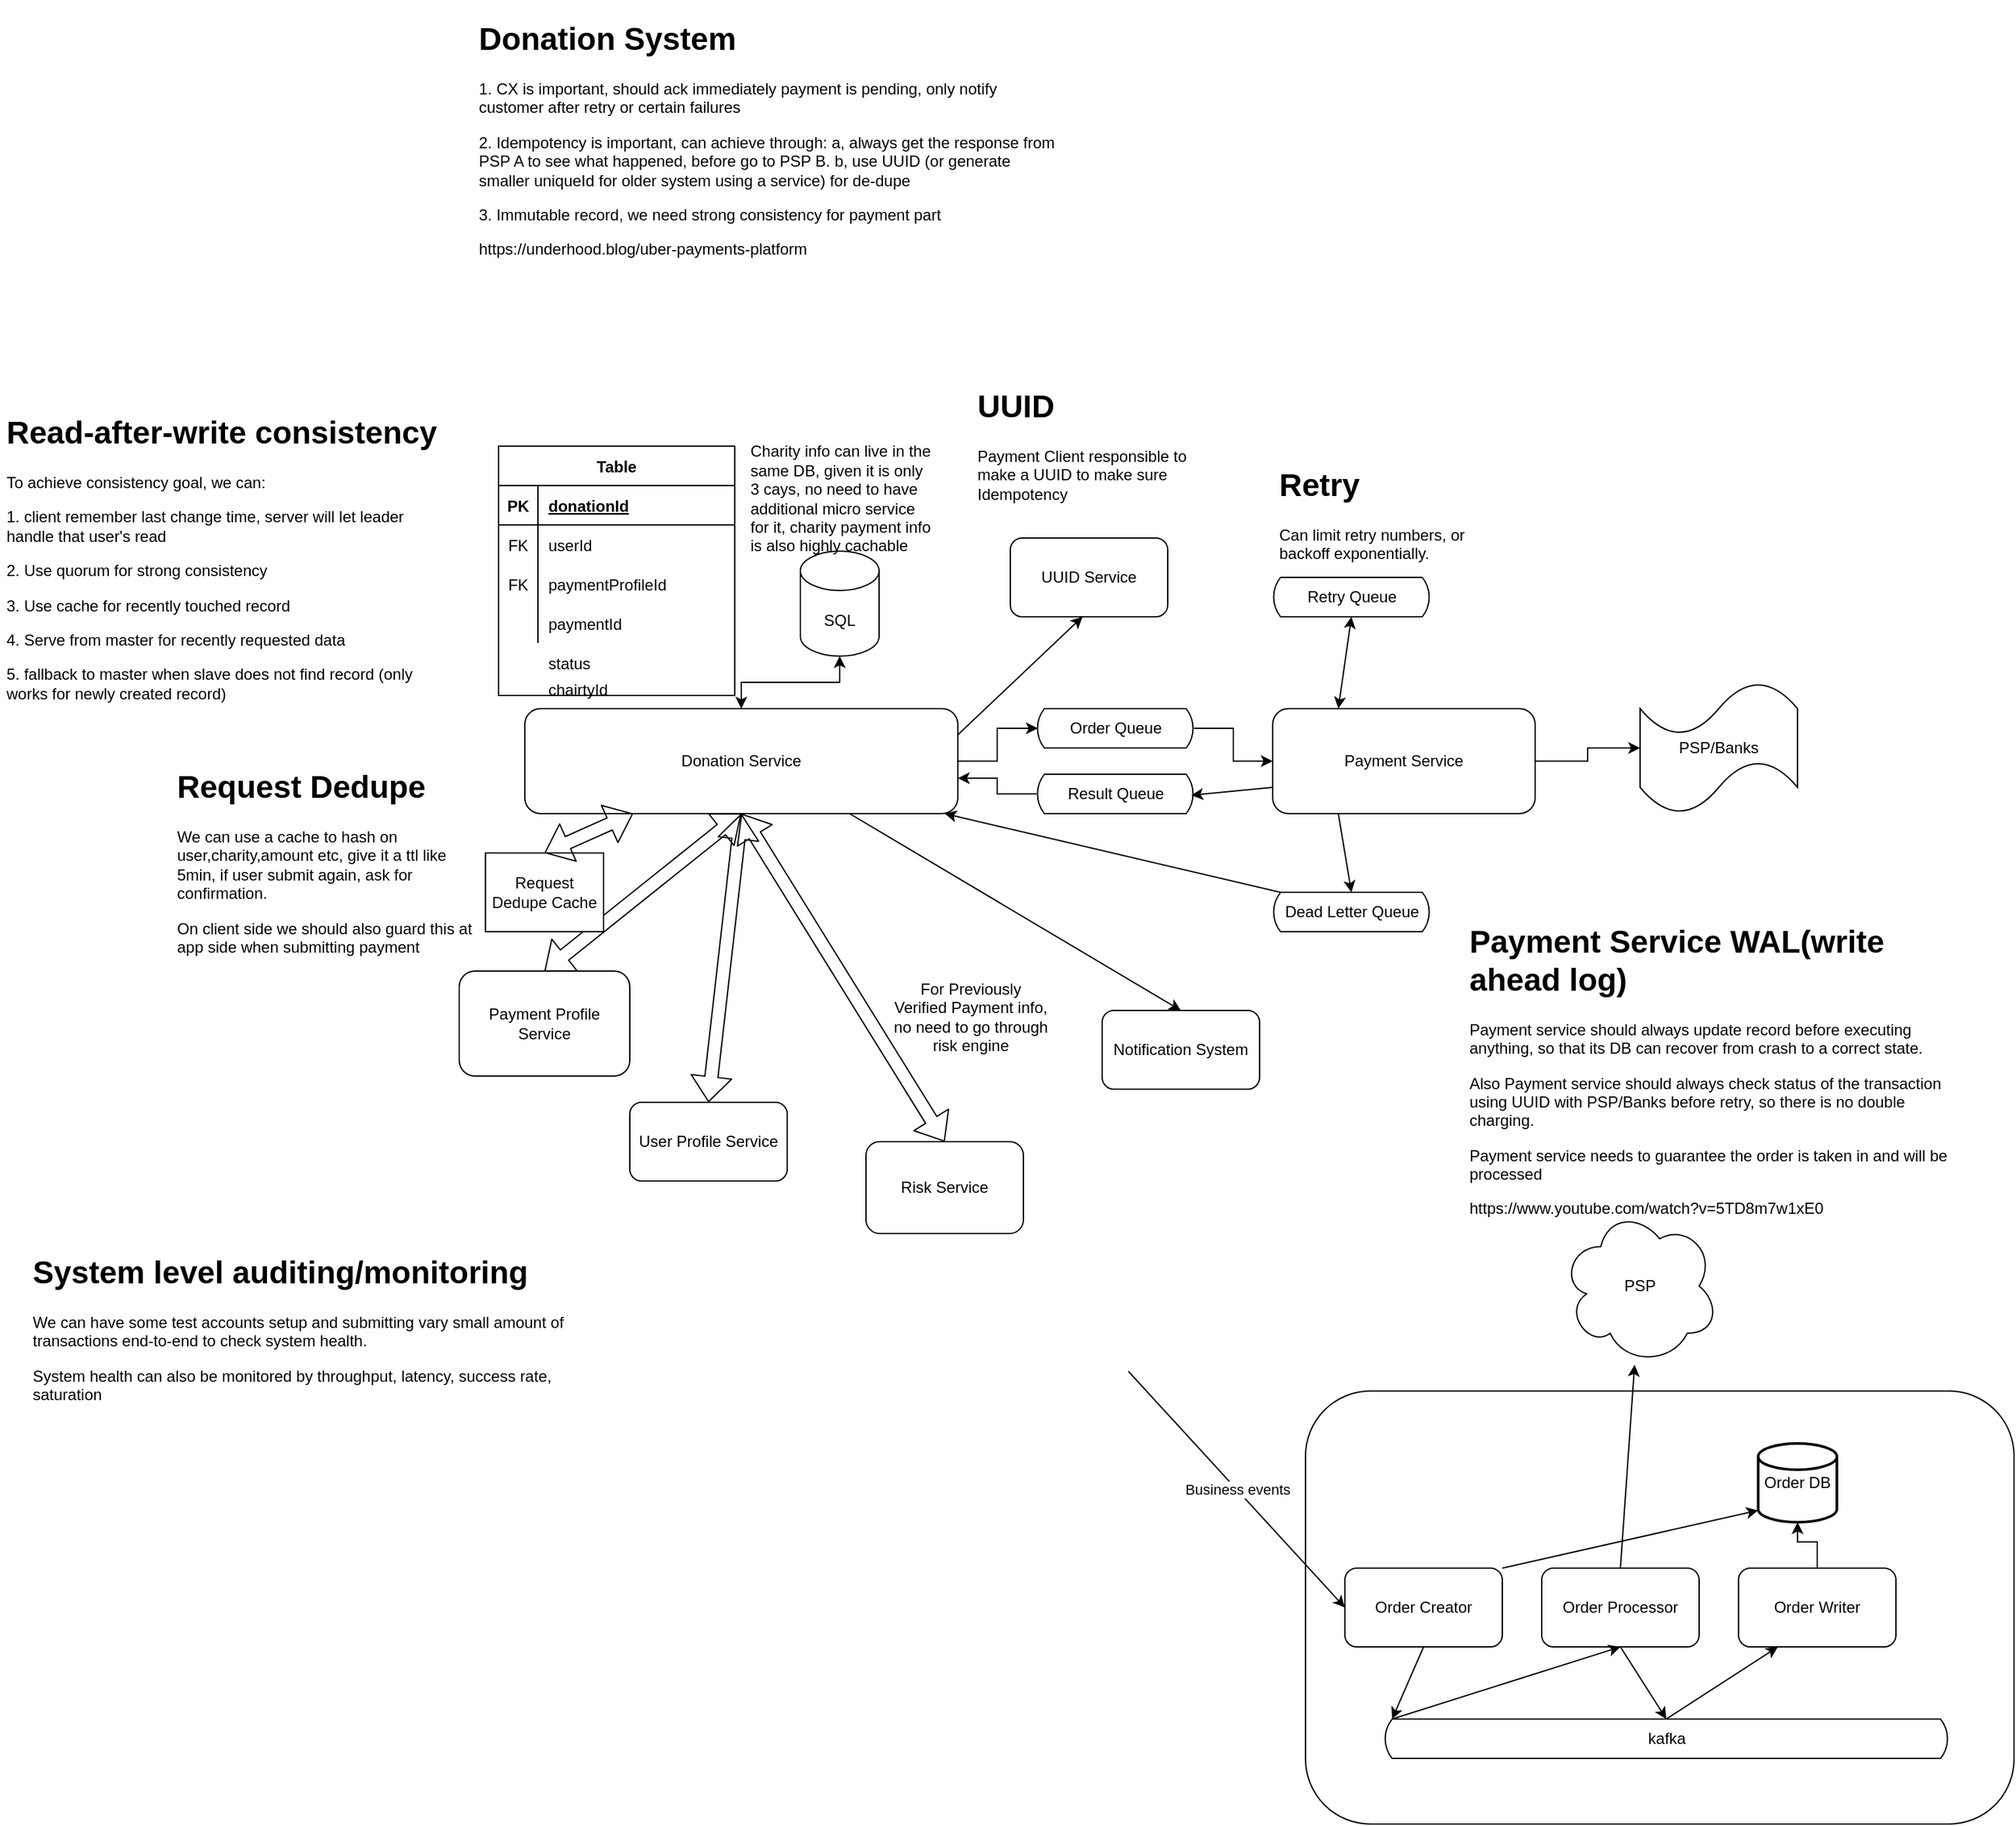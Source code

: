 <mxfile version="14.9.6" type="device"><diagram id="NNUxlfDfot6DG8Dg7RC_" name="Page-1"><mxGraphModel dx="1613" dy="562" grid="1" gridSize="10" guides="1" tooltips="1" connect="1" arrows="1" fold="1" page="1" pageScale="1" pageWidth="850" pageHeight="1100" math="0" shadow="0"><root><mxCell id="0"/><mxCell id="1" parent="0"/><mxCell id="djj8S5eklnp7ArsUxrCl-1" value="&lt;h1&gt;Donation System&lt;/h1&gt;&lt;p&gt;1. CX is important, should ack immediately payment is pending, only notify customer after retry or certain failures&lt;/p&gt;&lt;p&gt;2. Idempotency is important, can achieve through: a, always get the response from PSP A to see what happened, before go to PSP B. b, use UUID (or generate smaller uniqueId for older system using a service) for de-dupe&amp;nbsp;&lt;/p&gt;&lt;p&gt;3. Immutable record, we need strong consistency for payment part&lt;/p&gt;&lt;p&gt;https://underhood.blog/uber-payments-platform&lt;br&gt;&lt;/p&gt;" style="text;html=1;strokeColor=none;fillColor=none;spacing=5;spacingTop=-20;whiteSpace=wrap;overflow=hidden;rounded=0;" parent="1" vertex="1"><mxGeometry x="50" y="30" width="450" height="240" as="geometry"/></mxCell><mxCell id="djj8S5eklnp7ArsUxrCl-2" value="Payment Profile Service" style="rounded=1;whiteSpace=wrap;html=1;" parent="1" vertex="1"><mxGeometry x="40" y="760" width="130" height="80" as="geometry"/></mxCell><mxCell id="svQoWC8Zl8n3yc6dLX4H-12" value="" style="edgeStyle=orthogonalEdgeStyle;rounded=0;orthogonalLoop=1;jettySize=auto;html=1;entryX=0.008;entryY=0.5;entryDx=0;entryDy=0;entryPerimeter=0;" parent="1" source="svQoWC8Zl8n3yc6dLX4H-1" target="svQoWC8Zl8n3yc6dLX4H-3" edge="1"><mxGeometry relative="1" as="geometry"/></mxCell><mxCell id="svQoWC8Zl8n3yc6dLX4H-15" value="" style="edgeStyle=orthogonalEdgeStyle;rounded=0;orthogonalLoop=1;jettySize=auto;html=1;" parent="1" source="svQoWC8Zl8n3yc6dLX4H-1" target="svQoWC8Zl8n3yc6dLX4H-2" edge="1"><mxGeometry relative="1" as="geometry"/></mxCell><mxCell id="svQoWC8Zl8n3yc6dLX4H-1" value="Donation Service" style="rounded=1;whiteSpace=wrap;html=1;" parent="1" vertex="1"><mxGeometry x="90" y="560" width="330" height="80" as="geometry"/></mxCell><mxCell id="svQoWC8Zl8n3yc6dLX4H-16" value="" style="edgeStyle=orthogonalEdgeStyle;rounded=0;orthogonalLoop=1;jettySize=auto;html=1;" parent="1" source="svQoWC8Zl8n3yc6dLX4H-2" target="svQoWC8Zl8n3yc6dLX4H-1" edge="1"><mxGeometry relative="1" as="geometry"/></mxCell><mxCell id="svQoWC8Zl8n3yc6dLX4H-2" value="SQL" style="shape=cylinder3;whiteSpace=wrap;html=1;boundedLbl=1;backgroundOutline=1;size=15;" parent="1" vertex="1"><mxGeometry x="300" y="440" width="60" height="80" as="geometry"/></mxCell><mxCell id="svQoWC8Zl8n3yc6dLX4H-10" value="" style="edgeStyle=orthogonalEdgeStyle;rounded=0;orthogonalLoop=1;jettySize=auto;html=1;" parent="1" source="svQoWC8Zl8n3yc6dLX4H-3" target="svQoWC8Zl8n3yc6dLX4H-4" edge="1"><mxGeometry relative="1" as="geometry"/></mxCell><mxCell id="svQoWC8Zl8n3yc6dLX4H-3" value="Order Queue" style="html=1;dashed=0;whitespace=wrap;shape=mxgraph.dfd.loop" parent="1" vertex="1"><mxGeometry x="480" y="560" width="120" height="30" as="geometry"/></mxCell><mxCell id="svQoWC8Zl8n3yc6dLX4H-21" value="" style="edgeStyle=orthogonalEdgeStyle;rounded=0;orthogonalLoop=1;jettySize=auto;html=1;" parent="1" source="svQoWC8Zl8n3yc6dLX4H-4" target="svQoWC8Zl8n3yc6dLX4H-20" edge="1"><mxGeometry relative="1" as="geometry"/></mxCell><mxCell id="svQoWC8Zl8n3yc6dLX4H-4" value="Payment Service" style="rounded=1;whiteSpace=wrap;html=1;" parent="1" vertex="1"><mxGeometry x="660" y="560" width="200" height="80" as="geometry"/></mxCell><mxCell id="svQoWC8Zl8n3yc6dLX4H-13" value="" style="edgeStyle=orthogonalEdgeStyle;rounded=0;orthogonalLoop=1;jettySize=auto;html=1;entryX=1;entryY=0.663;entryDx=0;entryDy=0;entryPerimeter=0;" parent="1" source="svQoWC8Zl8n3yc6dLX4H-5" target="svQoWC8Zl8n3yc6dLX4H-1" edge="1"><mxGeometry relative="1" as="geometry"/></mxCell><mxCell id="svQoWC8Zl8n3yc6dLX4H-5" value="Result Queue" style="html=1;dashed=0;whitespace=wrap;shape=mxgraph.dfd.loop" parent="1" vertex="1"><mxGeometry x="480" y="610" width="120" height="30" as="geometry"/></mxCell><mxCell id="svQoWC8Zl8n3yc6dLX4H-6" value="Retry Queue" style="html=1;dashed=0;whitespace=wrap;shape=mxgraph.dfd.loop" parent="1" vertex="1"><mxGeometry x="660" y="460" width="120" height="30" as="geometry"/></mxCell><mxCell id="svQoWC8Zl8n3yc6dLX4H-7" value="Dead Letter Queue" style="html=1;dashed=0;whitespace=wrap;shape=mxgraph.dfd.loop" parent="1" vertex="1"><mxGeometry x="660" y="700" width="120" height="30" as="geometry"/></mxCell><mxCell id="svQoWC8Zl8n3yc6dLX4H-8" value="" style="endArrow=classic;startArrow=classic;html=1;entryX=0.5;entryY=1;entryDx=0;entryDy=0;entryPerimeter=0;" parent="1" target="svQoWC8Zl8n3yc6dLX4H-6" edge="1"><mxGeometry width="50" height="50" relative="1" as="geometry"><mxPoint x="710" y="560" as="sourcePoint"/><mxPoint x="760" y="520" as="targetPoint"/></mxGeometry></mxCell><mxCell id="svQoWC8Zl8n3yc6dLX4H-11" value="" style="endArrow=classic;html=1;entryX=0.983;entryY=0.533;entryDx=0;entryDy=0;entryPerimeter=0;exitX=0;exitY=0.75;exitDx=0;exitDy=0;" parent="1" source="svQoWC8Zl8n3yc6dLX4H-4" target="svQoWC8Zl8n3yc6dLX4H-5" edge="1"><mxGeometry width="50" height="50" relative="1" as="geometry"><mxPoint x="710" y="570" as="sourcePoint"/><mxPoint x="760" y="520" as="targetPoint"/></mxGeometry></mxCell><mxCell id="svQoWC8Zl8n3yc6dLX4H-17" value="" style="endArrow=classic;html=1;entryX=0.5;entryY=0;entryDx=0;entryDy=0;entryPerimeter=0;exitX=0.25;exitY=1;exitDx=0;exitDy=0;" parent="1" source="svQoWC8Zl8n3yc6dLX4H-4" target="svQoWC8Zl8n3yc6dLX4H-7" edge="1"><mxGeometry width="50" height="50" relative="1" as="geometry"><mxPoint x="710" y="570" as="sourcePoint"/><mxPoint x="760" y="520" as="targetPoint"/></mxGeometry></mxCell><mxCell id="svQoWC8Zl8n3yc6dLX4H-18" value="&lt;h1&gt;Retry&lt;/h1&gt;&lt;p&gt;Can limit retry numbers, or backoff exponentially.&amp;nbsp;&lt;/p&gt;" style="text;html=1;strokeColor=none;fillColor=none;spacing=5;spacingTop=-20;whiteSpace=wrap;overflow=hidden;rounded=0;" parent="1" vertex="1"><mxGeometry x="660" y="370" width="190" height="120" as="geometry"/></mxCell><mxCell id="svQoWC8Zl8n3yc6dLX4H-19" value="" style="shape=flexArrow;endArrow=classic;startArrow=classic;html=1;exitX=0.5;exitY=0;exitDx=0;exitDy=0;entryX=0.5;entryY=1;entryDx=0;entryDy=0;" parent="1" source="djj8S5eklnp7ArsUxrCl-2" target="svQoWC8Zl8n3yc6dLX4H-1" edge="1"><mxGeometry width="100" height="100" relative="1" as="geometry"><mxPoint x="550" y="590" as="sourcePoint"/><mxPoint x="650" y="490" as="targetPoint"/></mxGeometry></mxCell><mxCell id="svQoWC8Zl8n3yc6dLX4H-20" value="PSP/Banks" style="shape=tape;whiteSpace=wrap;html=1;" parent="1" vertex="1"><mxGeometry x="940" y="540" width="120" height="100" as="geometry"/></mxCell><mxCell id="svQoWC8Zl8n3yc6dLX4H-22" value="" style="endArrow=classic;html=1;exitX=0;exitY=0;exitDx=6;exitDy=0;exitPerimeter=0;" parent="1" source="svQoWC8Zl8n3yc6dLX4H-7" edge="1"><mxGeometry width="50" height="50" relative="1" as="geometry"><mxPoint x="580" y="570" as="sourcePoint"/><mxPoint x="410" y="640" as="targetPoint"/></mxGeometry></mxCell><mxCell id="svQoWC8Zl8n3yc6dLX4H-25" value="Table" style="shape=table;startSize=30;container=1;collapsible=1;childLayout=tableLayout;fixedRows=1;rowLines=0;fontStyle=1;align=center;resizeLast=1;" parent="1" vertex="1"><mxGeometry x="70" y="360" width="180" height="190" as="geometry"/></mxCell><mxCell id="svQoWC8Zl8n3yc6dLX4H-26" value="" style="shape=partialRectangle;collapsible=0;dropTarget=0;pointerEvents=0;fillColor=none;top=0;left=0;bottom=1;right=0;points=[[0,0.5],[1,0.5]];portConstraint=eastwest;" parent="svQoWC8Zl8n3yc6dLX4H-25" vertex="1"><mxGeometry y="30" width="180" height="30" as="geometry"/></mxCell><mxCell id="svQoWC8Zl8n3yc6dLX4H-27" value="PK" style="shape=partialRectangle;connectable=0;fillColor=none;top=0;left=0;bottom=0;right=0;fontStyle=1;overflow=hidden;" parent="svQoWC8Zl8n3yc6dLX4H-26" vertex="1"><mxGeometry width="30" height="30" as="geometry"/></mxCell><mxCell id="svQoWC8Zl8n3yc6dLX4H-28" value="donationId" style="shape=partialRectangle;connectable=0;fillColor=none;top=0;left=0;bottom=0;right=0;align=left;spacingLeft=6;fontStyle=5;overflow=hidden;" parent="svQoWC8Zl8n3yc6dLX4H-26" vertex="1"><mxGeometry x="30" width="150" height="30" as="geometry"/></mxCell><mxCell id="svQoWC8Zl8n3yc6dLX4H-29" value="" style="shape=partialRectangle;collapsible=0;dropTarget=0;pointerEvents=0;fillColor=none;top=0;left=0;bottom=0;right=0;points=[[0,0.5],[1,0.5]];portConstraint=eastwest;" parent="svQoWC8Zl8n3yc6dLX4H-25" vertex="1"><mxGeometry y="60" width="180" height="30" as="geometry"/></mxCell><mxCell id="svQoWC8Zl8n3yc6dLX4H-30" value="FK" style="shape=partialRectangle;connectable=0;fillColor=none;top=0;left=0;bottom=0;right=0;editable=1;overflow=hidden;" parent="svQoWC8Zl8n3yc6dLX4H-29" vertex="1"><mxGeometry width="30" height="30" as="geometry"/></mxCell><mxCell id="svQoWC8Zl8n3yc6dLX4H-31" value="userId" style="shape=partialRectangle;connectable=0;fillColor=none;top=0;left=0;bottom=0;right=0;align=left;spacingLeft=6;overflow=hidden;" parent="svQoWC8Zl8n3yc6dLX4H-29" vertex="1"><mxGeometry x="30" width="150" height="30" as="geometry"/></mxCell><mxCell id="svQoWC8Zl8n3yc6dLX4H-32" value="" style="shape=partialRectangle;collapsible=0;dropTarget=0;pointerEvents=0;fillColor=none;top=0;left=0;bottom=0;right=0;points=[[0,0.5],[1,0.5]];portConstraint=eastwest;" parent="svQoWC8Zl8n3yc6dLX4H-25" vertex="1"><mxGeometry y="90" width="180" height="30" as="geometry"/></mxCell><mxCell id="svQoWC8Zl8n3yc6dLX4H-33" value="FK" style="shape=partialRectangle;connectable=0;fillColor=none;top=0;left=0;bottom=0;right=0;editable=1;overflow=hidden;" parent="svQoWC8Zl8n3yc6dLX4H-32" vertex="1"><mxGeometry width="30" height="30" as="geometry"/></mxCell><mxCell id="svQoWC8Zl8n3yc6dLX4H-34" value="paymentProfileId" style="shape=partialRectangle;connectable=0;fillColor=none;top=0;left=0;bottom=0;right=0;align=left;spacingLeft=6;overflow=hidden;" parent="svQoWC8Zl8n3yc6dLX4H-32" vertex="1"><mxGeometry x="30" width="150" height="30" as="geometry"/></mxCell><mxCell id="svQoWC8Zl8n3yc6dLX4H-35" value="" style="shape=partialRectangle;collapsible=0;dropTarget=0;pointerEvents=0;fillColor=none;top=0;left=0;bottom=0;right=0;points=[[0,0.5],[1,0.5]];portConstraint=eastwest;" parent="svQoWC8Zl8n3yc6dLX4H-25" vertex="1"><mxGeometry y="120" width="180" height="30" as="geometry"/></mxCell><mxCell id="svQoWC8Zl8n3yc6dLX4H-36" value="" style="shape=partialRectangle;connectable=0;fillColor=none;top=0;left=0;bottom=0;right=0;editable=1;overflow=hidden;" parent="svQoWC8Zl8n3yc6dLX4H-35" vertex="1"><mxGeometry width="30" height="30" as="geometry"/></mxCell><mxCell id="svQoWC8Zl8n3yc6dLX4H-37" value="paymentId" style="shape=partialRectangle;connectable=0;fillColor=none;top=0;left=0;bottom=0;right=0;align=left;spacingLeft=6;overflow=hidden;" parent="svQoWC8Zl8n3yc6dLX4H-35" vertex="1"><mxGeometry x="30" width="150" height="30" as="geometry"/></mxCell><mxCell id="svQoWC8Zl8n3yc6dLX4H-39" value="" style="endArrow=classic;html=1;entryX=0.5;entryY=0.5;entryDx=0;entryDy=60;entryPerimeter=0;exitX=1;exitY=0.25;exitDx=0;exitDy=0;" parent="1" source="svQoWC8Zl8n3yc6dLX4H-1" edge="1"><mxGeometry width="50" height="50" relative="1" as="geometry"><mxPoint x="500" y="560" as="sourcePoint"/><mxPoint x="515" y="490" as="targetPoint"/></mxGeometry></mxCell><mxCell id="svQoWC8Zl8n3yc6dLX4H-40" value="UUID Service" style="rounded=1;whiteSpace=wrap;html=1;" parent="1" vertex="1"><mxGeometry x="460" y="430" width="120" height="60" as="geometry"/></mxCell><mxCell id="svQoWC8Zl8n3yc6dLX4H-41" value="status" style="shape=partialRectangle;connectable=0;fillColor=none;top=0;left=0;bottom=0;right=0;align=left;spacingLeft=6;overflow=hidden;" parent="1" vertex="1"><mxGeometry x="100" y="510" width="150" height="30" as="geometry"/></mxCell><mxCell id="svQoWC8Zl8n3yc6dLX4H-42" value="&lt;h1&gt;UUID&lt;/h1&gt;&lt;p&gt;Payment Client responsible to make a UUID to make sure Idempotency&lt;/p&gt;" style="text;html=1;strokeColor=none;fillColor=none;spacing=5;spacingTop=-20;whiteSpace=wrap;overflow=hidden;rounded=0;" parent="1" vertex="1"><mxGeometry x="430" y="310" width="190" height="120" as="geometry"/></mxCell><mxCell id="svQoWC8Zl8n3yc6dLX4H-44" value="Notification System" style="rounded=1;whiteSpace=wrap;html=1;" parent="1" vertex="1"><mxGeometry x="530" y="790" width="120" height="60" as="geometry"/></mxCell><mxCell id="svQoWC8Zl8n3yc6dLX4H-45" value="" style="endArrow=classic;html=1;exitX=0.75;exitY=1;exitDx=0;exitDy=0;entryX=0.5;entryY=0;entryDx=0;entryDy=0;" parent="1" source="svQoWC8Zl8n3yc6dLX4H-1" target="svQoWC8Zl8n3yc6dLX4H-44" edge="1"><mxGeometry width="50" height="50" relative="1" as="geometry"><mxPoint x="355" y="730" as="sourcePoint"/><mxPoint x="405" y="680" as="targetPoint"/></mxGeometry></mxCell><mxCell id="svQoWC8Zl8n3yc6dLX4H-46" value="chairtyId" style="shape=partialRectangle;connectable=0;fillColor=none;top=0;left=0;bottom=0;right=0;align=left;spacingLeft=6;overflow=hidden;" parent="1" vertex="1"><mxGeometry x="100" y="530" width="150" height="30" as="geometry"/></mxCell><mxCell id="svQoWC8Zl8n3yc6dLX4H-47" value="&lt;h1&gt;Read-after-write consistency&lt;/h1&gt;&lt;p&gt;To achieve consistency goal, we can:&lt;/p&gt;&lt;p&gt;1. client remember last change time, server will let leader handle that user's read&lt;/p&gt;&lt;p&gt;2. Use quorum for strong consistency&lt;/p&gt;&lt;p&gt;3. Use cache for recently touched record&lt;/p&gt;&lt;p&gt;4. Serve from master for recently requested data&lt;/p&gt;&lt;p&gt;5. fallback to master when slave does not find record (only works for newly created record)&lt;/p&gt;" style="text;html=1;strokeColor=none;fillColor=none;spacing=5;spacingTop=-20;whiteSpace=wrap;overflow=hidden;rounded=0;" parent="1" vertex="1"><mxGeometry x="-310" y="330" width="350" height="260" as="geometry"/></mxCell><mxCell id="svQoWC8Zl8n3yc6dLX4H-48" value="Request Dedupe Cache" style="rounded=0;whiteSpace=wrap;html=1;" parent="1" vertex="1"><mxGeometry x="60" y="670" width="90" height="60" as="geometry"/></mxCell><mxCell id="svQoWC8Zl8n3yc6dLX4H-49" value="&lt;h1&gt;Request Dedupe&lt;/h1&gt;&lt;p&gt;We can use a cache to hash on user,charity,amount etc, give it a ttl like 5min, if user submit again, ask for confirmation.&amp;nbsp;&lt;/p&gt;&lt;p&gt;On client side we should also guard this at app side when submitting payment&lt;/p&gt;" style="text;html=1;strokeColor=none;fillColor=none;spacing=5;spacingTop=-20;whiteSpace=wrap;overflow=hidden;rounded=0;" parent="1" vertex="1"><mxGeometry x="-180" y="600" width="240" height="190" as="geometry"/></mxCell><mxCell id="svQoWC8Zl8n3yc6dLX4H-50" value="&lt;h1&gt;Payment Service WAL(write ahead log)&lt;/h1&gt;&lt;p&gt;Payment service should always update record before executing anything, so that its DB can recover from crash to a correct state.&amp;nbsp;&lt;/p&gt;&lt;p&gt;Also Payment service should always check status of the transaction using UUID with PSP/Banks before retry, so there is no double charging.&lt;/p&gt;&lt;p&gt;Payment service needs to guarantee the order is taken in and will be processed&lt;/p&gt;&lt;p&gt;https://www.youtube.com/watch?v=5TD8m7w1xE0&lt;br&gt;&lt;/p&gt;&lt;p&gt;&lt;br&gt;&lt;/p&gt;" style="text;html=1;strokeColor=none;fillColor=none;spacing=5;spacingTop=-20;whiteSpace=wrap;overflow=hidden;rounded=0;" parent="1" vertex="1"><mxGeometry x="805" y="717.5" width="390" height="262.5" as="geometry"/></mxCell><mxCell id="svQoWC8Zl8n3yc6dLX4H-51" value="&lt;h1&gt;System level auditing/monitoring&lt;/h1&gt;&lt;p&gt;We can have some test accounts setup and submitting vary small amount of transactions end-to-end to check system health.&amp;nbsp;&lt;/p&gt;&lt;p&gt;System health can also be monitored by throughput, latency, success rate, saturation&lt;/p&gt;" style="text;html=1;strokeColor=none;fillColor=none;spacing=5;spacingTop=-20;whiteSpace=wrap;overflow=hidden;rounded=0;" parent="1" vertex="1"><mxGeometry x="-290" y="970" width="440" height="160" as="geometry"/></mxCell><mxCell id="Dt_eKdVtrdZCIRP0rYhf-6" value="Charity info can live in the same DB, given it is only 3 cays, no need to have additional micro service for it, charity payment info is also highly cachable" style="text;html=1;strokeColor=none;fillColor=none;align=left;verticalAlign=middle;whiteSpace=wrap;rounded=0;" parent="1" vertex="1"><mxGeometry x="260" y="340" width="140" height="120" as="geometry"/></mxCell><mxCell id="Dt_eKdVtrdZCIRP0rYhf-7" value="" style="shape=flexArrow;endArrow=classic;startArrow=classic;html=1;exitX=0.5;exitY=0;exitDx=0;exitDy=0;entryX=0.25;entryY=1;entryDx=0;entryDy=0;" parent="1" source="svQoWC8Zl8n3yc6dLX4H-48" target="svQoWC8Zl8n3yc6dLX4H-1" edge="1"><mxGeometry width="100" height="100" relative="1" as="geometry"><mxPoint x="150" y="590" as="sourcePoint"/><mxPoint x="250" y="490" as="targetPoint"/></mxGeometry></mxCell><mxCell id="O_dGTb1kvNfA4PWBOT_G-2" value="" style="rounded=1;whiteSpace=wrap;html=1;align=left;" parent="1" vertex="1"><mxGeometry x="685" y="1080" width="540" height="330" as="geometry"/></mxCell><mxCell id="O_dGTb1kvNfA4PWBOT_G-4" value="" style="endArrow=classic;html=1;entryX=0;entryY=0.5;entryDx=0;entryDy=0;" parent="1" target="O_dGTb1kvNfA4PWBOT_G-7" edge="1"><mxGeometry relative="1" as="geometry"><mxPoint x="550" y="1065" as="sourcePoint"/><mxPoint x="810" y="980" as="targetPoint"/></mxGeometry></mxCell><mxCell id="O_dGTb1kvNfA4PWBOT_G-5" value="Business events" style="edgeLabel;resizable=0;html=1;align=center;verticalAlign=middle;" parent="O_dGTb1kvNfA4PWBOT_G-4" connectable="0" vertex="1"><mxGeometry relative="1" as="geometry"/></mxCell><mxCell id="O_dGTb1kvNfA4PWBOT_G-7" value="Order Creator" style="rounded=1;whiteSpace=wrap;html=1;" parent="1" vertex="1"><mxGeometry x="715" y="1215" width="120" height="60" as="geometry"/></mxCell><mxCell id="O_dGTb1kvNfA4PWBOT_G-8" value="kafka" style="html=1;dashed=0;whitespace=wrap;shape=mxgraph.dfd.loop" parent="1" vertex="1"><mxGeometry x="745" y="1330" width="430" height="30" as="geometry"/></mxCell><mxCell id="O_dGTb1kvNfA4PWBOT_G-9" value="Order Processor" style="rounded=1;whiteSpace=wrap;html=1;" parent="1" vertex="1"><mxGeometry x="865" y="1215" width="120" height="60" as="geometry"/></mxCell><mxCell id="O_dGTb1kvNfA4PWBOT_G-10" value="" style="endArrow=classic;html=1;exitX=0.5;exitY=1;exitDx=0;exitDy=0;entryX=0;entryY=0;entryDx=6;entryDy=0;entryPerimeter=0;" parent="1" source="O_dGTb1kvNfA4PWBOT_G-7" target="O_dGTb1kvNfA4PWBOT_G-8" edge="1"><mxGeometry width="50" height="50" relative="1" as="geometry"><mxPoint x="705" y="1190" as="sourcePoint"/><mxPoint x="755" y="1140" as="targetPoint"/></mxGeometry></mxCell><mxCell id="O_dGTb1kvNfA4PWBOT_G-11" value="" style="endArrow=classic;html=1;exitX=0;exitY=0;exitDx=6;exitDy=0;exitPerimeter=0;entryX=0.5;entryY=1;entryDx=0;entryDy=0;" parent="1" source="O_dGTb1kvNfA4PWBOT_G-8" target="O_dGTb1kvNfA4PWBOT_G-9" edge="1"><mxGeometry width="50" height="50" relative="1" as="geometry"><mxPoint x="705" y="1190" as="sourcePoint"/><mxPoint x="755" y="1140" as="targetPoint"/></mxGeometry></mxCell><mxCell id="O_dGTb1kvNfA4PWBOT_G-12" value="" style="endArrow=classic;html=1;exitX=0.5;exitY=1;exitDx=0;exitDy=0;entryX=0.5;entryY=0;entryDx=0;entryDy=0;entryPerimeter=0;" parent="1" source="O_dGTb1kvNfA4PWBOT_G-9" target="O_dGTb1kvNfA4PWBOT_G-8" edge="1"><mxGeometry width="50" height="50" relative="1" as="geometry"><mxPoint x="705" y="1190" as="sourcePoint"/><mxPoint x="755" y="1140" as="targetPoint"/></mxGeometry></mxCell><mxCell id="O_dGTb1kvNfA4PWBOT_G-20" value="" style="edgeStyle=orthogonalEdgeStyle;rounded=0;orthogonalLoop=1;jettySize=auto;html=1;" parent="1" source="O_dGTb1kvNfA4PWBOT_G-13" target="O_dGTb1kvNfA4PWBOT_G-18" edge="1"><mxGeometry relative="1" as="geometry"/></mxCell><mxCell id="O_dGTb1kvNfA4PWBOT_G-13" value="Order Writer" style="rounded=1;whiteSpace=wrap;html=1;" parent="1" vertex="1"><mxGeometry x="1015" y="1215" width="120" height="60" as="geometry"/></mxCell><mxCell id="O_dGTb1kvNfA4PWBOT_G-15" value="" style="endArrow=classic;html=1;exitX=0.5;exitY=0;exitDx=0;exitDy=0;" parent="1" source="O_dGTb1kvNfA4PWBOT_G-9" target="O_dGTb1kvNfA4PWBOT_G-16" edge="1"><mxGeometry width="50" height="50" relative="1" as="geometry"><mxPoint x="730" y="1010" as="sourcePoint"/><mxPoint x="940" y="1040" as="targetPoint"/></mxGeometry></mxCell><mxCell id="O_dGTb1kvNfA4PWBOT_G-16" value="PSP" style="shape=cloud;whiteSpace=wrap;html=1;" parent="1" vertex="1"><mxGeometry x="880" y="940" width="120" height="120" as="geometry"/></mxCell><mxCell id="O_dGTb1kvNfA4PWBOT_G-17" value="" style="endArrow=classic;html=1;exitX=0.5;exitY=0;exitDx=0;exitDy=0;exitPerimeter=0;entryX=0.25;entryY=1;entryDx=0;entryDy=0;" parent="1" source="O_dGTb1kvNfA4PWBOT_G-8" target="O_dGTb1kvNfA4PWBOT_G-13" edge="1"><mxGeometry width="50" height="50" relative="1" as="geometry"><mxPoint x="1020" y="1090" as="sourcePoint"/><mxPoint x="1070" y="1040" as="targetPoint"/></mxGeometry></mxCell><mxCell id="O_dGTb1kvNfA4PWBOT_G-18" value="Order DB" style="strokeWidth=2;html=1;shape=mxgraph.flowchart.database;whiteSpace=wrap;" parent="1" vertex="1"><mxGeometry x="1030" y="1120" width="60" height="60" as="geometry"/></mxCell><mxCell id="O_dGTb1kvNfA4PWBOT_G-19" value="" style="endArrow=classic;html=1;exitX=1;exitY=0;exitDx=0;exitDy=0;entryX=0;entryY=0.85;entryDx=0;entryDy=0;entryPerimeter=0;" parent="1" source="O_dGTb1kvNfA4PWBOT_G-7" target="O_dGTb1kvNfA4PWBOT_G-18" edge="1"><mxGeometry width="50" height="50" relative="1" as="geometry"><mxPoint x="1020" y="1090" as="sourcePoint"/><mxPoint x="1070" y="1040" as="targetPoint"/></mxGeometry></mxCell><mxCell id="O_dGTb1kvNfA4PWBOT_G-21" value="" style="shape=flexArrow;endArrow=classic;startArrow=classic;html=1;entryX=0.5;entryY=1;entryDx=0;entryDy=0;exitX=0.5;exitY=0;exitDx=0;exitDy=0;" parent="1" source="O_dGTb1kvNfA4PWBOT_G-22" target="svQoWC8Zl8n3yc6dLX4H-1" edge="1"><mxGeometry width="100" height="100" relative="1" as="geometry"><mxPoint x="330" y="890" as="sourcePoint"/><mxPoint x="290" y="720" as="targetPoint"/></mxGeometry></mxCell><mxCell id="O_dGTb1kvNfA4PWBOT_G-22" value="Risk Service" style="rounded=1;whiteSpace=wrap;html=1;" parent="1" vertex="1"><mxGeometry x="350" y="890" width="120" height="70" as="geometry"/></mxCell><mxCell id="O_dGTb1kvNfA4PWBOT_G-23" value="" style="shape=flexArrow;endArrow=classic;startArrow=classic;html=1;entryX=0.5;entryY=1;entryDx=0;entryDy=0;exitX=0.5;exitY=0;exitDx=0;exitDy=0;" parent="1" source="O_dGTb1kvNfA4PWBOT_G-24" target="svQoWC8Zl8n3yc6dLX4H-1" edge="1"><mxGeometry width="100" height="100" relative="1" as="geometry"><mxPoint x="280" y="910" as="sourcePoint"/><mxPoint x="290" y="720" as="targetPoint"/></mxGeometry></mxCell><mxCell id="O_dGTb1kvNfA4PWBOT_G-24" value="User Profile Service" style="rounded=1;whiteSpace=wrap;html=1;" parent="1" vertex="1"><mxGeometry x="170" y="860" width="120" height="60" as="geometry"/></mxCell><mxCell id="O_dGTb1kvNfA4PWBOT_G-25" value="For Previously Verified Payment info, no need to go through risk engine" style="text;html=1;strokeColor=none;fillColor=none;align=center;verticalAlign=middle;whiteSpace=wrap;rounded=0;" parent="1" vertex="1"><mxGeometry x="370" y="750" width="120" height="90" as="geometry"/></mxCell></root></mxGraphModel></diagram></mxfile>